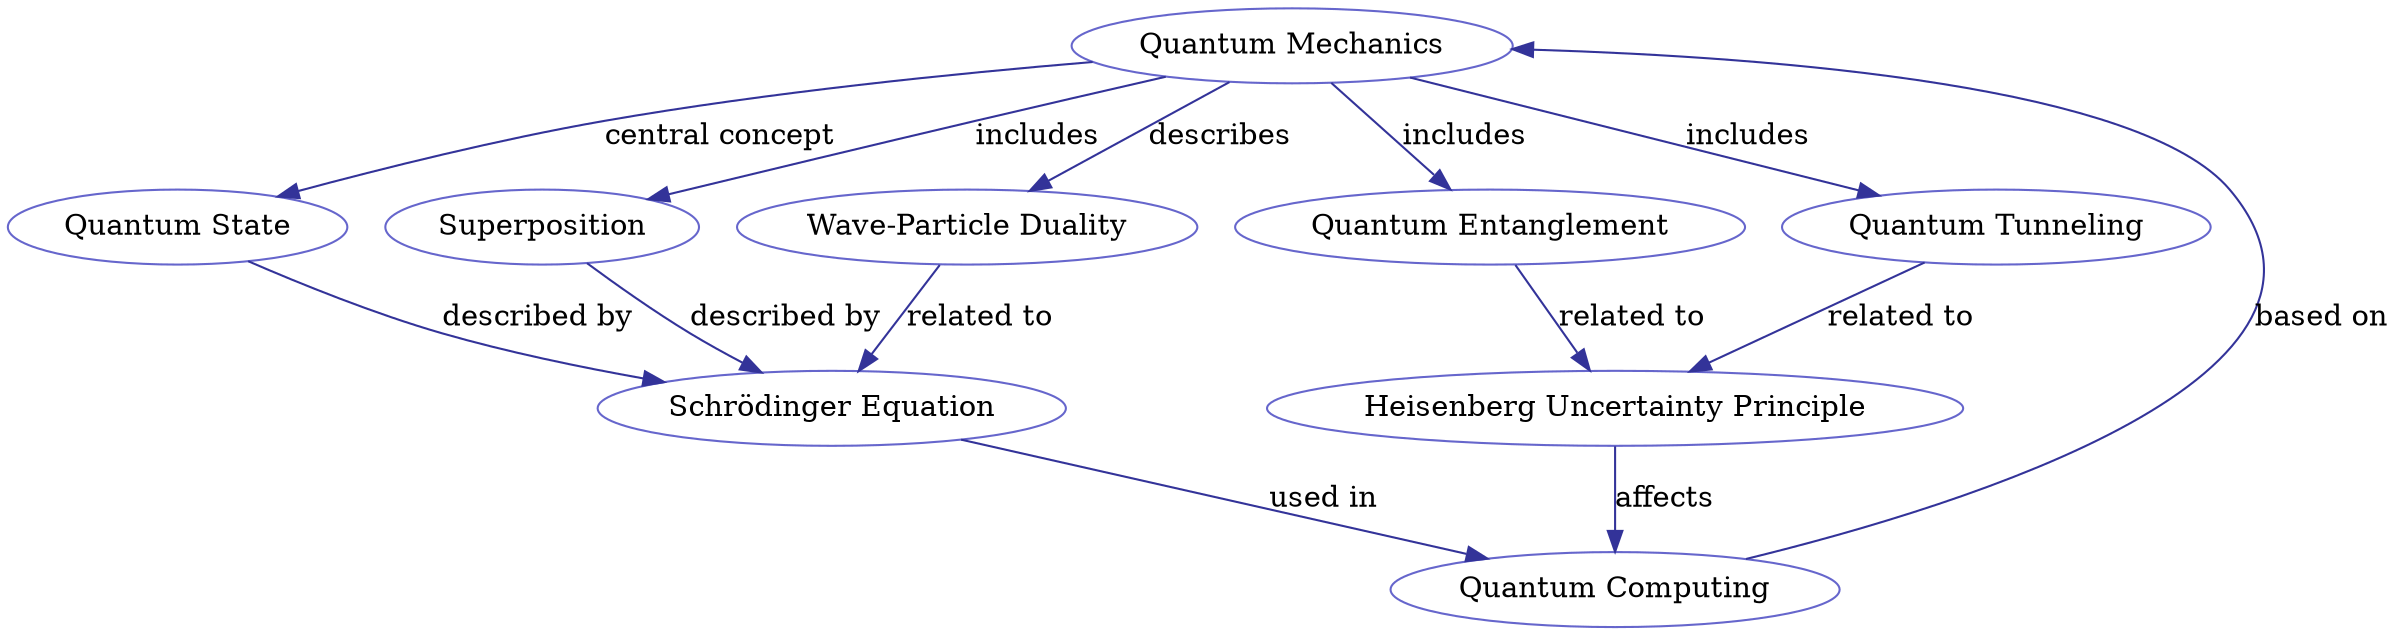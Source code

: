 // Knowledge Graph
digraph {
	0 [label="Quantum Mechanics" color="#6666cc"]
	1 [label="Wave-Particle Duality" color="#6666cc"]
	2 [label=Superposition color="#6666cc"]
	3 [label="Quantum Entanglement" color="#6666cc"]
	4 [label="Quantum State" color="#6666cc"]
	5 [label="Quantum Tunneling" color="#6666cc"]
	6 [label="Quantum Computing" color="#6666cc"]
	7 [label="Schrödinger Equation" color="#6666cc"]
	8 [label="Heisenberg Uncertainty Principle" color="#6666cc"]
	0 -> 1 [label=describes color="#333399"]
	0 -> 2 [label=includes color="#333399"]
	0 -> 3 [label=includes color="#333399"]
	0 -> 4 [label="central concept" color="#333399"]
	0 -> 5 [label=includes color="#333399"]
	1 -> 7 [label="related to" color="#333399"]
	2 -> 7 [label="described by" color="#333399"]
	3 -> 8 [label="related to" color="#333399"]
	4 -> 7 [label="described by" color="#333399"]
	5 -> 8 [label="related to" color="#333399"]
	6 -> 0 [label="based on" color="#333399"]
	7 -> 6 [label="used in" color="#333399"]
	8 -> 6 [label=affects color="#333399"]
}
